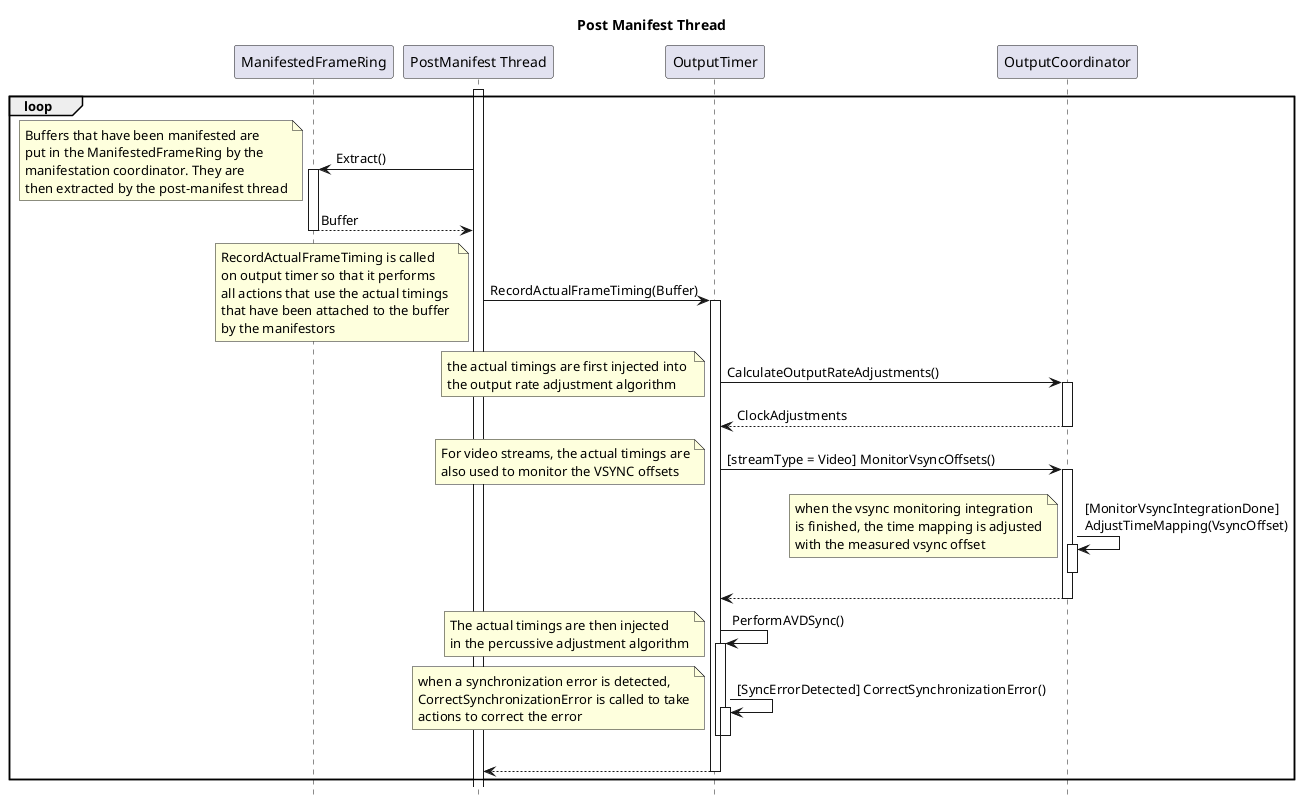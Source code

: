 @startuml

title Post Manifest Thread

hide footbox

participant "ManifestedFrameRing" as manifestedFrameRing
participant "PostManifest Thread" as postManifestThread
participant "OutputTimer" as outputTimer
participant "OutputCoordinator" as outputCoordinator

loop
    activate postManifestThread

    manifestedFrameRing <- postManifestThread: Extract()
    note left
        Buffers that have been manifested are 
        put in the ManifestedFrameRing by the
        manifestation coordinator. They are
        then extracted by the post-manifest thread
    end note
    activate manifestedFrameRing
    manifestedFrameRing --> postManifestThread: Buffer
    deactivate manifestedFrameRing

    postManifestThread -> outputTimer: RecordActualFrameTiming(Buffer)
    note left
        RecordActualFrameTiming is called 
        on output timer so that it performs 
        all actions that use the actual timings
        that have been attached to the buffer 
        by the manifestors
    end note
    activate outputTimer

    outputTimer -> outputCoordinator: CalculateOutputRateAdjustments()
    note left
        the actual timings are first injected into 
        the output rate adjustment algorithm
    end note
    activate outputCoordinator
    outputTimer <-- outputCoordinator: ClockAdjustments
    deactivate outputCoordinator

    outputTimer -> outputCoordinator: [streamType = Video] MonitorVsyncOffsets()
    note left
        For video streams, the actual timings are
        also used to monitor the VSYNC offsets
    end note
    activate outputCoordinator
    outputCoordinator -> outputCoordinator: [MonitorVsyncIntegrationDone]\nAdjustTimeMapping(VsyncOffset)
    note left
        when the vsync monitoring integration
        is finished, the time mapping is adjusted
        with the measured vsync offset
    end note
    activate outputCoordinator
    deactivate outputCoordinator
    outputTimer <-- outputCoordinator
    deactivate outputCoordinator
    
    outputTimer -> outputTimer: PerformAVDSync()
    note left
        The actual timings are then injected 
        in the percussive adjustment algorithm
    end note
    activate outputTimer
    outputTimer -> outputTimer: [SyncErrorDetected] CorrectSynchronizationError()
    note left
        when a synchronization error is detected, 
        CorrectSynchronizationError is called to take
        actions to correct the error
    end note
    activate outputTimer
    deactivate outputTimer
    deactivate outputTimer



    postManifestThread <-- outputTimer
    deactivate outputTimer




end
    
@enduml
